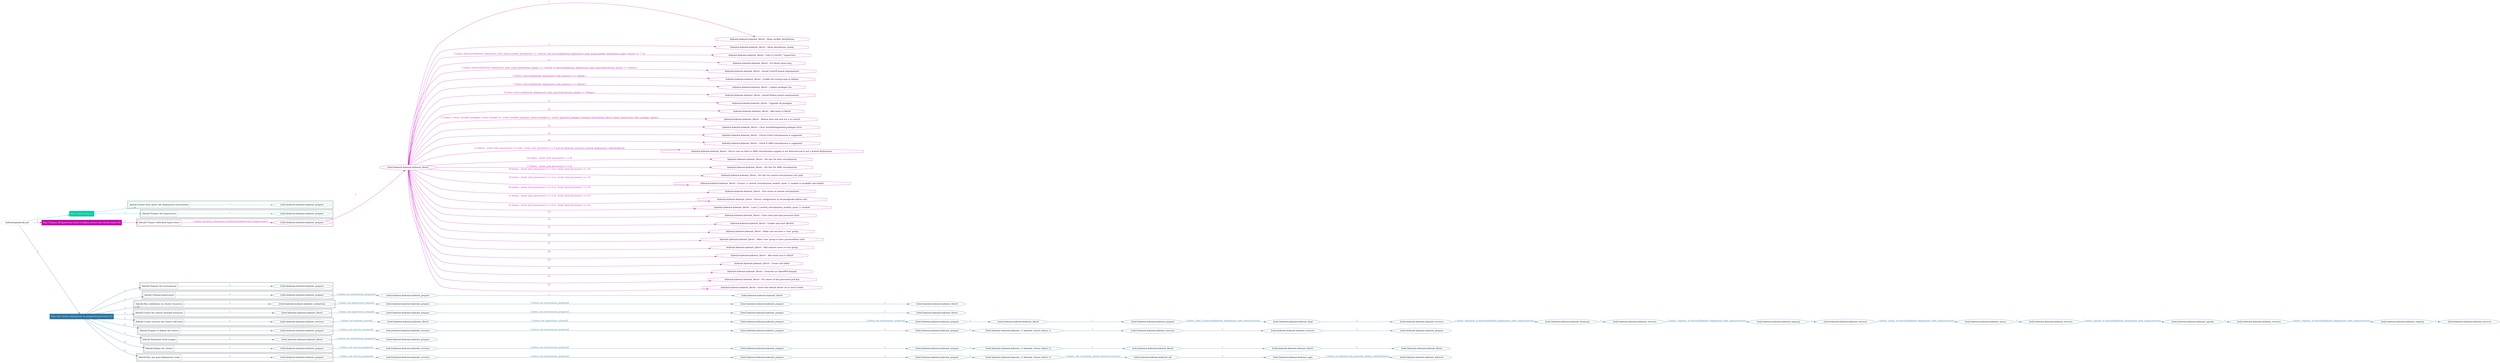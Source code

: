 digraph {
	graph [concentrate=true ordering=in rankdir=LR ratio=fill]
	edge [esep=5 sep=10]
	"kubeinit/playbook.yml" [id=root_node style=dotted]
	play_ecd6582a [label="Play: Initial setup (1)" color="#02caa2" fontcolor="#ffffff" id=play_ecd6582a shape=box style=filled tooltip=localhost]
	"kubeinit/playbook.yml" -> play_ecd6582a [label="1 " color="#02caa2" fontcolor="#02caa2" id=edge_498f0428 labeltooltip="1 " tooltip="1 "]
	subgraph "kubeinit.kubeinit.kubeinit_prepare" {
		role_a07e20be [label="[role] kubeinit.kubeinit.kubeinit_prepare" color="#02caa2" id=role_a07e20be tooltip="kubeinit.kubeinit.kubeinit_prepare"]
	}
	subgraph "kubeinit.kubeinit.kubeinit_prepare" {
		role_dff1f055 [label="[role] kubeinit.kubeinit.kubeinit_prepare" color="#02caa2" id=role_dff1f055 tooltip="kubeinit.kubeinit.kubeinit_prepare"]
	}
	subgraph "Play: Initial setup (1)" {
		play_ecd6582a -> block_3f8a99ac [label=1 color="#02caa2" fontcolor="#02caa2" id=edge_fc03496a labeltooltip=1 tooltip=1]
		subgraph cluster_block_3f8a99ac {
			block_3f8a99ac [label="[block] Gather facts about the deployment environment" color="#02caa2" id=block_3f8a99ac labeltooltip="Gather facts about the deployment environment" shape=box tooltip="Gather facts about the deployment environment"]
			block_3f8a99ac -> role_a07e20be [label="1 " color="#02caa2" fontcolor="#02caa2" id=edge_15f8206c labeltooltip="1 " tooltip="1 "]
		}
		play_ecd6582a -> block_df523a00 [label=2 color="#02caa2" fontcolor="#02caa2" id=edge_c6b39811 labeltooltip=2 tooltip=2]
		subgraph cluster_block_df523a00 {
			block_df523a00 [label="[block] Prepare the hypervisors" color="#02caa2" id=block_df523a00 labeltooltip="Prepare the hypervisors" shape=box tooltip="Prepare the hypervisors"]
			block_df523a00 -> role_dff1f055 [label="1 " color="#02caa2" fontcolor="#02caa2" id=edge_85790bb1 labeltooltip="1 " tooltip="1 "]
		}
	}
	play_6b5c90da [label="Play: Prepare all hypervisor hosts to deploy service and cluster nodes (0)" color="#c408b2" fontcolor="#ffffff" id=play_6b5c90da shape=box style=filled tooltip="Play: Prepare all hypervisor hosts to deploy service and cluster nodes (0)"]
	"kubeinit/playbook.yml" -> play_6b5c90da [label="2 " color="#c408b2" fontcolor="#c408b2" id=edge_7db122be labeltooltip="2 " tooltip="2 "]
	subgraph "kubeinit.kubeinit.kubeinit_libvirt" {
		role_b69ad43a [label="[role] kubeinit.kubeinit.kubeinit_libvirt" color="#c408b2" id=role_b69ad43a tooltip="kubeinit.kubeinit.kubeinit_libvirt"]
		task_2d3e6107 [label="kubeinit.kubeinit.kubeinit_libvirt : Show ansible_distribution" color="#c408b2" id=task_2d3e6107 shape=octagon tooltip="kubeinit.kubeinit.kubeinit_libvirt : Show ansible_distribution"]
		role_b69ad43a -> task_2d3e6107 [label="1 " color="#c408b2" fontcolor="#c408b2" id=edge_6e46e507 labeltooltip="1 " tooltip="1 "]
		task_ac2971de [label="kubeinit.kubeinit.kubeinit_libvirt : Show distribution_family" color="#c408b2" id=task_ac2971de shape=octagon tooltip="kubeinit.kubeinit.kubeinit_libvirt : Show distribution_family"]
		role_b69ad43a -> task_ac2971de [label="2 " color="#c408b2" fontcolor="#c408b2" id=edge_33616b7f labeltooltip="2 " tooltip="2 "]
		task_7af5d6c5 [label="kubeinit.kubeinit.kubeinit_libvirt : Fails if CentOS 7 hypervisor" color="#c408b2" id=task_7af5d6c5 shape=octagon tooltip="kubeinit.kubeinit.kubeinit_libvirt : Fails if CentOS 7 hypervisor"]
		role_b69ad43a -> task_7af5d6c5 [label="3 [when: (hostvars[kubeinit_deployment_node_name].ansible_distribution == 'CentOS' and hostvars[kubeinit_deployment_node_name].ansible_distribution_major_version == \"7\")]" color="#c408b2" fontcolor="#c408b2" id=edge_7bbdee5c labeltooltip="3 [when: (hostvars[kubeinit_deployment_node_name].ansible_distribution == 'CentOS' and hostvars[kubeinit_deployment_node_name].ansible_distribution_major_version == \"7\")]" tooltip="3 [when: (hostvars[kubeinit_deployment_node_name].ansible_distribution == 'CentOS' and hostvars[kubeinit_deployment_node_name].ansible_distribution_major_version == \"7\")]"]
		task_f786b6f1 [label="kubeinit.kubeinit.kubeinit_libvirt : Fix libvirt qemu bug" color="#c408b2" id=task_f786b6f1 shape=octagon tooltip="kubeinit.kubeinit.kubeinit_libvirt : Fix libvirt qemu bug"]
		role_b69ad43a -> task_f786b6f1 [label="4 " color="#c408b2" fontcolor="#c408b2" id=edge_35afb522 labeltooltip="4 " tooltip="4 "]
		task_8b69581a [label="kubeinit.kubeinit.kubeinit_libvirt : Install CentOS based requirements" color="#c408b2" id=task_8b69581a shape=octagon tooltip="kubeinit.kubeinit.kubeinit_libvirt : Install CentOS based requirements"]
		role_b69ad43a -> task_8b69581a [label="5 [when: hostvars[kubeinit_deployment_node_name].distribution_family == 'CentOS' or hostvars[kubeinit_deployment_node_name].distribution_family == 'Fedora']" color="#c408b2" fontcolor="#c408b2" id=edge_30f8754a labeltooltip="5 [when: hostvars[kubeinit_deployment_node_name].distribution_family == 'CentOS' or hostvars[kubeinit_deployment_node_name].distribution_family == 'Fedora']" tooltip="5 [when: hostvars[kubeinit_deployment_node_name].distribution_family == 'CentOS' or hostvars[kubeinit_deployment_node_name].distribution_family == 'Fedora']"]
		task_cbe90ebb [label="kubeinit.kubeinit.kubeinit_libvirt : Enable the testing repo in Debian" color="#c408b2" id=task_cbe90ebb shape=octagon tooltip="kubeinit.kubeinit.kubeinit_libvirt : Enable the testing repo in Debian"]
		role_b69ad43a -> task_cbe90ebb [label="6 [when: hostvars[kubeinit_deployment_node_name].os == 'debian']" color="#c408b2" fontcolor="#c408b2" id=edge_1d781283 labeltooltip="6 [when: hostvars[kubeinit_deployment_node_name].os == 'debian']" tooltip="6 [when: hostvars[kubeinit_deployment_node_name].os == 'debian']"]
		task_8221df62 [label="kubeinit.kubeinit.kubeinit_libvirt : Update packages list" color="#c408b2" id=task_8221df62 shape=octagon tooltip="kubeinit.kubeinit.kubeinit_libvirt : Update packages list"]
		role_b69ad43a -> task_8221df62 [label="7 [when: hostvars[kubeinit_deployment_node_name].os == 'debian']" color="#c408b2" fontcolor="#c408b2" id=edge_1c825512 labeltooltip="7 [when: hostvars[kubeinit_deployment_node_name].os == 'debian']" tooltip="7 [when: hostvars[kubeinit_deployment_node_name].os == 'debian']"]
		task_fb4fd5da [label="kubeinit.kubeinit.kubeinit_libvirt : Install Debian based requirements" color="#c408b2" id=task_fb4fd5da shape=octagon tooltip="kubeinit.kubeinit.kubeinit_libvirt : Install Debian based requirements"]
		role_b69ad43a -> task_fb4fd5da [label="8 [when: hostvars[kubeinit_deployment_node_name].distribution_family == 'Debian']" color="#c408b2" fontcolor="#c408b2" id=edge_2de2612e labeltooltip="8 [when: hostvars[kubeinit_deployment_node_name].distribution_family == 'Debian']" tooltip="8 [when: hostvars[kubeinit_deployment_node_name].distribution_family == 'Debian']"]
		task_a6418ac2 [label="kubeinit.kubeinit.kubeinit_libvirt : Upgrade all packages" color="#c408b2" id=task_a6418ac2 shape=octagon tooltip="kubeinit.kubeinit.kubeinit_libvirt : Upgrade all packages"]
		role_b69ad43a -> task_a6418ac2 [label="9 " color="#c408b2" fontcolor="#c408b2" id=edge_8750dff0 labeltooltip="9 " tooltip="9 "]
		task_557789b0 [label="kubeinit.kubeinit.kubeinit_libvirt : Add users to libvirt" color="#c408b2" id=task_557789b0 shape=octagon tooltip="kubeinit.kubeinit.kubeinit_libvirt : Add users to libvirt"]
		role_b69ad43a -> task_557789b0 [label="10 " color="#c408b2" fontcolor="#c408b2" id=edge_313cb991 labeltooltip="10 " tooltip="10 "]
		task_78228b5f [label="kubeinit.kubeinit.kubeinit_libvirt : Reboot host and wait for it to restart" color="#c408b2" id=task_78228b5f shape=octagon tooltip="kubeinit.kubeinit.kubeinit_libvirt : Reboot host and wait for it to restart"]
		role_b69ad43a -> task_78228b5f [label="11 [when: (_result_installed_packages_centos.changed or _result_installed_packages_debian.changed or _result_upgraded_packages.changed) and kubeinit_libvirt_reboot_hypervisors_after_package_update]" color="#c408b2" fontcolor="#c408b2" id=edge_57d0256b labeltooltip="11 [when: (_result_installed_packages_centos.changed or _result_installed_packages_debian.changed or _result_upgraded_packages.changed) and kubeinit_libvirt_reboot_hypervisors_after_package_update]" tooltip="11 [when: (_result_installed_packages_centos.changed or _result_installed_packages_debian.changed or _result_upgraded_packages.changed) and kubeinit_libvirt_reboot_hypervisors_after_package_update]"]
		task_5795187e [label="kubeinit.kubeinit.kubeinit_libvirt : Clear installed/upgraded packages facts" color="#c408b2" id=task_5795187e shape=octagon tooltip="kubeinit.kubeinit.kubeinit_libvirt : Clear installed/upgraded packages facts"]
		role_b69ad43a -> task_5795187e [label="12 " color="#c408b2" fontcolor="#c408b2" id=edge_5f07d525 labeltooltip="12 " tooltip="12 "]
		task_239a271b [label="kubeinit.kubeinit.kubeinit_libvirt : Check if Intel virtualization is supported" color="#c408b2" id=task_239a271b shape=octagon tooltip="kubeinit.kubeinit.kubeinit_libvirt : Check if Intel virtualization is supported"]
		role_b69ad43a -> task_239a271b [label="13 " color="#c408b2" fontcolor="#c408b2" id=edge_5e332b38 labeltooltip="13 " tooltip="13 "]
		task_4f969cd2 [label="kubeinit.kubeinit.kubeinit_libvirt : Check if AMD virtualization is supported" color="#c408b2" id=task_4f969cd2 shape=octagon tooltip="kubeinit.kubeinit.kubeinit_libvirt : Check if AMD virtualization is supported"]
		role_b69ad43a -> task_4f969cd2 [label="14 " color="#c408b2" fontcolor="#c408b2" id=edge_d478982f labeltooltip="14 " tooltip="14 "]
		task_dd29c144 [label="kubeinit.kubeinit.kubeinit_libvirt : Fail in case no Intel or AMD virtualization support is not detected and is not a hosted deployment." color="#c408b2" id=task_dd29c144 shape=octagon tooltip="kubeinit.kubeinit.kubeinit_libvirt : Fail in case no Intel or AMD virtualization support is not detected and is not a hosted deployment."]
		role_b69ad43a -> task_dd29c144 [label="15 [when: _result_intel_processor.rc != 0 and _result_amd_processor.rc != 0 and not (kubeinit_inventory_hosted_deployment | default(false))]" color="#c408b2" fontcolor="#c408b2" id=edge_591e7c3a labeltooltip="15 [when: _result_intel_processor.rc != 0 and _result_amd_processor.rc != 0 and not (kubeinit_inventory_hosted_deployment | default(false))]" tooltip="15 [when: _result_intel_processor.rc != 0 and _result_amd_processor.rc != 0 and not (kubeinit_inventory_hosted_deployment | default(false))]"]
		task_23a98b07 [label="kubeinit.kubeinit.kubeinit_libvirt : Set fact for Intel virtualization" color="#c408b2" id=task_23a98b07 shape=octagon tooltip="kubeinit.kubeinit.kubeinit_libvirt : Set fact for Intel virtualization"]
		role_b69ad43a -> task_23a98b07 [label="16 [when: _result_intel_processor.rc == 0]" color="#c408b2" fontcolor="#c408b2" id=edge_60312025 labeltooltip="16 [when: _result_intel_processor.rc == 0]" tooltip="16 [when: _result_intel_processor.rc == 0]"]
		task_bfaf4575 [label="kubeinit.kubeinit.kubeinit_libvirt : Set fact for AMD virtualization" color="#c408b2" id=task_bfaf4575 shape=octagon tooltip="kubeinit.kubeinit.kubeinit_libvirt : Set fact for AMD virtualization"]
		role_b69ad43a -> task_bfaf4575 [label="17 [when: _result_amd_processor.rc == 0]" color="#c408b2" fontcolor="#c408b2" id=edge_a3a55f0e labeltooltip="17 [when: _result_amd_processor.rc == 0]" tooltip="17 [when: _result_amd_processor.rc == 0]"]
		task_6d37b9e1 [label="kubeinit.kubeinit.kubeinit_libvirt : Set fact for nested virtualization test path" color="#c408b2" id=task_6d37b9e1 shape=octagon tooltip="kubeinit.kubeinit.kubeinit_libvirt : Set fact for nested virtualization test path"]
		role_b69ad43a -> task_6d37b9e1 [label="18 [when: _result_intel_processor.rc == 0 or _result_amd_processor.rc == 0]" color="#c408b2" fontcolor="#c408b2" id=edge_1ae41d4e labeltooltip="18 [when: _result_intel_processor.rc == 0 or _result_amd_processor.rc == 0]" tooltip="18 [when: _result_intel_processor.rc == 0 or _result_amd_processor.rc == 0]"]
		task_2272d0cb [label="kubeinit.kubeinit.kubeinit_libvirt : Ensure {{ nested_virtualization_module_name }} module is available and loaded" color="#c408b2" id=task_2272d0cb shape=octagon tooltip="kubeinit.kubeinit.kubeinit_libvirt : Ensure {{ nested_virtualization_module_name }} module is available and loaded"]
		role_b69ad43a -> task_2272d0cb [label="19 [when: _result_intel_processor.rc == 0 or _result_amd_processor.rc == 0]" color="#c408b2" fontcolor="#c408b2" id=edge_edfcb010 labeltooltip="19 [when: _result_intel_processor.rc == 0 or _result_amd_processor.rc == 0]" tooltip="19 [when: _result_intel_processor.rc == 0 or _result_amd_processor.rc == 0]"]
		task_7cee14c4 [label="kubeinit.kubeinit.kubeinit_libvirt : Test status of nested virtualization" color="#c408b2" id=task_7cee14c4 shape=octagon tooltip="kubeinit.kubeinit.kubeinit_libvirt : Test status of nested virtualization"]
		role_b69ad43a -> task_7cee14c4 [label="20 [when: _result_intel_processor.rc == 0 or _result_amd_processor.rc == 0]" color="#c408b2" fontcolor="#c408b2" id=edge_cab71718 labeltooltip="20 [when: _result_intel_processor.rc == 0 or _result_amd_processor.rc == 0]" tooltip="20 [when: _result_intel_processor.rc == 0 or _result_amd_processor.rc == 0]"]
		task_d8f74d01 [label="kubeinit.kubeinit.kubeinit_libvirt : Persist configuration in /etc/modprobe.d/kvm.conf" color="#c408b2" id=task_d8f74d01 shape=octagon tooltip="kubeinit.kubeinit.kubeinit_libvirt : Persist configuration in /etc/modprobe.d/kvm.conf"]
		role_b69ad43a -> task_d8f74d01 [label="21 [when: _result_intel_processor.rc == 0 or _result_amd_processor.rc == 0]" color="#c408b2" fontcolor="#c408b2" id=edge_6d8a24e1 labeltooltip="21 [when: _result_intel_processor.rc == 0 or _result_amd_processor.rc == 0]" tooltip="21 [when: _result_intel_processor.rc == 0 or _result_amd_processor.rc == 0]"]
		task_ea16e473 [label="kubeinit.kubeinit.kubeinit_libvirt : Load {{ nested_virtualization_module_name }} module" color="#c408b2" id=task_ea16e473 shape=octagon tooltip="kubeinit.kubeinit.kubeinit_libvirt : Load {{ nested_virtualization_module_name }} module"]
		role_b69ad43a -> task_ea16e473 [label="22 [when: _result_intel_processor.rc == 0 or _result_amd_processor.rc == 0]" color="#c408b2" fontcolor="#c408b2" id=edge_dfd08fc4 labeltooltip="22 [when: _result_intel_processor.rc == 0 or _result_amd_processor.rc == 0]" tooltip="22 [when: _result_intel_processor.rc == 0 or _result_amd_processor.rc == 0]"]
		task_fe3c0903 [label="kubeinit.kubeinit.kubeinit_libvirt : Clear intel and amd processor facts" color="#c408b2" id=task_fe3c0903 shape=octagon tooltip="kubeinit.kubeinit.kubeinit_libvirt : Clear intel and amd processor facts"]
		role_b69ad43a -> task_fe3c0903 [label="23 " color="#c408b2" fontcolor="#c408b2" id=edge_f8b421b8 labeltooltip="23 " tooltip="23 "]
		task_a13b4fde [label="kubeinit.kubeinit.kubeinit_libvirt : Enable and start libvirtd" color="#c408b2" id=task_a13b4fde shape=octagon tooltip="kubeinit.kubeinit.kubeinit_libvirt : Enable and start libvirtd"]
		role_b69ad43a -> task_a13b4fde [label="24 " color="#c408b2" fontcolor="#c408b2" id=edge_71d8ddfe labeltooltip="24 " tooltip="24 "]
		task_c46060f6 [label="kubeinit.kubeinit.kubeinit_libvirt : Make sure we have a 'toor' group" color="#c408b2" id=task_c46060f6 shape=octagon tooltip="kubeinit.kubeinit.kubeinit_libvirt : Make sure we have a 'toor' group"]
		role_b69ad43a -> task_c46060f6 [label="25 " color="#c408b2" fontcolor="#c408b2" id=edge_34c2b3b2 labeltooltip="25 " tooltip="25 "]
		task_f80bba5c [label="kubeinit.kubeinit.kubeinit_libvirt : Allow 'toor' group to have passwordless sudo" color="#c408b2" id=task_f80bba5c shape=octagon tooltip="kubeinit.kubeinit.kubeinit_libvirt : Allow 'toor' group to have passwordless sudo"]
		role_b69ad43a -> task_f80bba5c [label="26 " color="#c408b2" fontcolor="#c408b2" id=edge_69d620d9 labeltooltip="26 " tooltip="26 "]
		task_578490e0 [label="kubeinit.kubeinit.kubeinit_libvirt : Add sudoers users to toor group" color="#c408b2" id=task_578490e0 shape=octagon tooltip="kubeinit.kubeinit.kubeinit_libvirt : Add sudoers users to toor group"]
		role_b69ad43a -> task_578490e0 [label="27 " color="#c408b2" fontcolor="#c408b2" id=edge_b9f6f652 labeltooltip="27 " tooltip="27 "]
		task_54544a12 [label="kubeinit.kubeinit.kubeinit_libvirt : Add cloud user to libvirt" color="#c408b2" id=task_54544a12 shape=octagon tooltip="kubeinit.kubeinit.kubeinit_libvirt : Add cloud user to libvirt"]
		role_b69ad43a -> task_54544a12 [label="28 " color="#c408b2" fontcolor="#c408b2" id=edge_1065185d labeltooltip="28 " tooltip="28 "]
		task_d450fb6a [label="kubeinit.kubeinit.kubeinit_libvirt : Create ssh folder" color="#c408b2" id=task_d450fb6a shape=octagon tooltip="kubeinit.kubeinit.kubeinit_libvirt : Create ssh folder"]
		role_b69ad43a -> task_d450fb6a [label="29 " color="#c408b2" fontcolor="#c408b2" id=edge_e817b631 labeltooltip="29 " tooltip="29 "]
		task_eb559af9 [label="kubeinit.kubeinit.kubeinit_libvirt : Generate an OpenSSH keypair" color="#c408b2" id=task_eb559af9 shape=octagon tooltip="kubeinit.kubeinit.kubeinit_libvirt : Generate an OpenSSH keypair"]
		role_b69ad43a -> task_eb559af9 [label="30 " color="#c408b2" fontcolor="#c408b2" id=edge_25579592 labeltooltip="30 " tooltip="30 "]
		task_c8ac6859 [label="kubeinit.kubeinit.kubeinit_libvirt : Fix owner of the generated pub key" color="#c408b2" id=task_c8ac6859 shape=octagon tooltip="kubeinit.kubeinit.kubeinit_libvirt : Fix owner of the generated pub key"]
		role_b69ad43a -> task_c8ac6859 [label="31 " color="#c408b2" fontcolor="#c408b2" id=edge_222eb931 labeltooltip="31 " tooltip="31 "]
		task_4cdfa65c [label="kubeinit.kubeinit.kubeinit_libvirt : Insert the default libvirt uri in user's home" color="#c408b2" id=task_4cdfa65c shape=octagon tooltip="kubeinit.kubeinit.kubeinit_libvirt : Insert the default libvirt uri in user's home"]
		role_b69ad43a -> task_4cdfa65c [label="32 " color="#c408b2" fontcolor="#c408b2" id=edge_d801af5b labeltooltip="32 " tooltip="32 "]
	}
	subgraph "kubeinit.kubeinit.kubeinit_prepare" {
		role_46a26fb4 [label="[role] kubeinit.kubeinit.kubeinit_prepare" color="#c408b2" id=role_46a26fb4 tooltip="kubeinit.kubeinit.kubeinit_prepare"]
		role_46a26fb4 -> role_b69ad43a [label="1 " color="#c408b2" fontcolor="#c408b2" id=edge_da2ccdd1 labeltooltip="1 " tooltip="1 "]
	}
	subgraph "Play: Prepare all hypervisor hosts to deploy service and cluster nodes (0)" {
		play_6b5c90da -> block_cd0ed51b [label=1 color="#c408b2" fontcolor="#c408b2" id=edge_5dc4c54b labeltooltip=1 tooltip=1]
		subgraph cluster_block_cd0ed51b {
			block_cd0ed51b [label="[block] Prepare individual hypervisors" color="#c408b2" id=block_cd0ed51b labeltooltip="Prepare individual hypervisors" shape=box tooltip="Prepare individual hypervisors"]
			block_cd0ed51b -> role_46a26fb4 [label="1 [when: inventory_hostname in hostvars['kubeinit-facts'].hypervisors]" color="#c408b2" fontcolor="#c408b2" id=edge_663bdbab labeltooltip="1 [when: inventory_hostname in hostvars['kubeinit-facts'].hypervisors]" tooltip="1 [when: inventory_hostname in hostvars['kubeinit-facts'].hypervisors]"]
		}
	}
	play_09722797 [label="Play: Run cluster deployment on prepared hypervisors (1)" color="#2b75a1" fontcolor="#ffffff" id=play_09722797 shape=box style=filled tooltip=localhost]
	"kubeinit/playbook.yml" -> play_09722797 [label="3 " color="#2b75a1" fontcolor="#2b75a1" id=edge_db505400 labeltooltip="3 " tooltip="3 "]
	subgraph "kubeinit.kubeinit.kubeinit_prepare" {
		role_adb4a30d [label="[role] kubeinit.kubeinit.kubeinit_prepare" color="#2b75a1" id=role_adb4a30d tooltip="kubeinit.kubeinit.kubeinit_prepare"]
	}
	subgraph "kubeinit.kubeinit.kubeinit_libvirt" {
		role_6b802fdd [label="[role] kubeinit.kubeinit.kubeinit_libvirt" color="#2b75a1" id=role_6b802fdd tooltip="kubeinit.kubeinit.kubeinit_libvirt"]
	}
	subgraph "kubeinit.kubeinit.kubeinit_prepare" {
		role_ab2aeb03 [label="[role] kubeinit.kubeinit.kubeinit_prepare" color="#2b75a1" id=role_ab2aeb03 tooltip="kubeinit.kubeinit.kubeinit_prepare"]
		role_ab2aeb03 -> role_6b802fdd [label="1 " color="#2b75a1" fontcolor="#2b75a1" id=edge_1d13eda8 labeltooltip="1 " tooltip="1 "]
	}
	subgraph "kubeinit.kubeinit.kubeinit_prepare" {
		role_8baae12f [label="[role] kubeinit.kubeinit.kubeinit_prepare" color="#2b75a1" id=role_8baae12f tooltip="kubeinit.kubeinit.kubeinit_prepare"]
		role_8baae12f -> role_ab2aeb03 [label="1 [when: not environment_prepared]" color="#2b75a1" fontcolor="#2b75a1" id=edge_6b5defd0 labeltooltip="1 [when: not environment_prepared]" tooltip="1 [when: not environment_prepared]"]
	}
	subgraph "kubeinit.kubeinit.kubeinit_libvirt" {
		role_c5a966ee [label="[role] kubeinit.kubeinit.kubeinit_libvirt" color="#2b75a1" id=role_c5a966ee tooltip="kubeinit.kubeinit.kubeinit_libvirt"]
	}
	subgraph "kubeinit.kubeinit.kubeinit_prepare" {
		role_aed00e8b [label="[role] kubeinit.kubeinit.kubeinit_prepare" color="#2b75a1" id=role_aed00e8b tooltip="kubeinit.kubeinit.kubeinit_prepare"]
		role_aed00e8b -> role_c5a966ee [label="1 " color="#2b75a1" fontcolor="#2b75a1" id=edge_b4b211fa labeltooltip="1 " tooltip="1 "]
	}
	subgraph "kubeinit.kubeinit.kubeinit_prepare" {
		role_c54cc0bf [label="[role] kubeinit.kubeinit.kubeinit_prepare" color="#2b75a1" id=role_c54cc0bf tooltip="kubeinit.kubeinit.kubeinit_prepare"]
		role_c54cc0bf -> role_aed00e8b [label="1 [when: not environment_prepared]" color="#2b75a1" fontcolor="#2b75a1" id=edge_7b0c3b40 labeltooltip="1 [when: not environment_prepared]" tooltip="1 [when: not environment_prepared]"]
	}
	subgraph "kubeinit.kubeinit.kubeinit_validations" {
		role_393b586a [label="[role] kubeinit.kubeinit.kubeinit_validations" color="#2b75a1" id=role_393b586a tooltip="kubeinit.kubeinit.kubeinit_validations"]
		role_393b586a -> role_c54cc0bf [label="1 [when: not hypervisors_cleaned]" color="#2b75a1" fontcolor="#2b75a1" id=edge_877ff264 labeltooltip="1 [when: not hypervisors_cleaned]" tooltip="1 [when: not hypervisors_cleaned]"]
	}
	subgraph "kubeinit.kubeinit.kubeinit_libvirt" {
		role_d1a9911e [label="[role] kubeinit.kubeinit.kubeinit_libvirt" color="#2b75a1" id=role_d1a9911e tooltip="kubeinit.kubeinit.kubeinit_libvirt"]
	}
	subgraph "kubeinit.kubeinit.kubeinit_prepare" {
		role_5abc3ddf [label="[role] kubeinit.kubeinit.kubeinit_prepare" color="#2b75a1" id=role_5abc3ddf tooltip="kubeinit.kubeinit.kubeinit_prepare"]
		role_5abc3ddf -> role_d1a9911e [label="1 " color="#2b75a1" fontcolor="#2b75a1" id=edge_b46e7bfe labeltooltip="1 " tooltip="1 "]
	}
	subgraph "kubeinit.kubeinit.kubeinit_prepare" {
		role_01a08628 [label="[role] kubeinit.kubeinit.kubeinit_prepare" color="#2b75a1" id=role_01a08628 tooltip="kubeinit.kubeinit.kubeinit_prepare"]
		role_01a08628 -> role_5abc3ddf [label="1 [when: not environment_prepared]" color="#2b75a1" fontcolor="#2b75a1" id=edge_925dba0b labeltooltip="1 [when: not environment_prepared]" tooltip="1 [when: not environment_prepared]"]
	}
	subgraph "kubeinit.kubeinit.kubeinit_libvirt" {
		role_107f6792 [label="[role] kubeinit.kubeinit.kubeinit_libvirt" color="#2b75a1" id=role_107f6792 tooltip="kubeinit.kubeinit.kubeinit_libvirt"]
		role_107f6792 -> role_01a08628 [label="1 [when: not hypervisors_cleaned]" color="#2b75a1" fontcolor="#2b75a1" id=edge_a8f21d7c labeltooltip="1 [when: not hypervisors_cleaned]" tooltip="1 [when: not hypervisors_cleaned]"]
	}
	subgraph "kubeinit.kubeinit.kubeinit_services" {
		role_2ffa74bd [label="[role] kubeinit.kubeinit.kubeinit_services" color="#2b75a1" id=role_2ffa74bd tooltip="kubeinit.kubeinit.kubeinit_services"]
	}
	subgraph "kubeinit.kubeinit.kubeinit_registry" {
		role_9bd45dab [label="[role] kubeinit.kubeinit.kubeinit_registry" color="#2b75a1" id=role_9bd45dab tooltip="kubeinit.kubeinit.kubeinit_registry"]
		role_9bd45dab -> role_2ffa74bd [label="1 " color="#2b75a1" fontcolor="#2b75a1" id=edge_4e48d847 labeltooltip="1 " tooltip="1 "]
	}
	subgraph "kubeinit.kubeinit.kubeinit_services" {
		role_79f4587a [label="[role] kubeinit.kubeinit.kubeinit_services" color="#2b75a1" id=role_79f4587a tooltip="kubeinit.kubeinit.kubeinit_services"]
		role_79f4587a -> role_9bd45dab [label="1 [when: 'registry' in hostvars[kubeinit_deployment_node_name].services]" color="#2b75a1" fontcolor="#2b75a1" id=edge_e9a5fbf3 labeltooltip="1 [when: 'registry' in hostvars[kubeinit_deployment_node_name].services]" tooltip="1 [when: 'registry' in hostvars[kubeinit_deployment_node_name].services]"]
	}
	subgraph "kubeinit.kubeinit.kubeinit_apache" {
		role_d8f11ea8 [label="[role] kubeinit.kubeinit.kubeinit_apache" color="#2b75a1" id=role_d8f11ea8 tooltip="kubeinit.kubeinit.kubeinit_apache"]
		role_d8f11ea8 -> role_79f4587a [label="1 " color="#2b75a1" fontcolor="#2b75a1" id=edge_5b98495a labeltooltip="1 " tooltip="1 "]
	}
	subgraph "kubeinit.kubeinit.kubeinit_services" {
		role_363869c2 [label="[role] kubeinit.kubeinit.kubeinit_services" color="#2b75a1" id=role_363869c2 tooltip="kubeinit.kubeinit.kubeinit_services"]
		role_363869c2 -> role_d8f11ea8 [label="1 [when: 'apache' in hostvars[kubeinit_deployment_node_name].services]" color="#2b75a1" fontcolor="#2b75a1" id=edge_74d6e012 labeltooltip="1 [when: 'apache' in hostvars[kubeinit_deployment_node_name].services]" tooltip="1 [when: 'apache' in hostvars[kubeinit_deployment_node_name].services]"]
	}
	subgraph "kubeinit.kubeinit.kubeinit_nexus" {
		role_7b961f36 [label="[role] kubeinit.kubeinit.kubeinit_nexus" color="#2b75a1" id=role_7b961f36 tooltip="kubeinit.kubeinit.kubeinit_nexus"]
		role_7b961f36 -> role_363869c2 [label="1 " color="#2b75a1" fontcolor="#2b75a1" id=edge_2dc47052 labeltooltip="1 " tooltip="1 "]
	}
	subgraph "kubeinit.kubeinit.kubeinit_services" {
		role_3a83e933 [label="[role] kubeinit.kubeinit.kubeinit_services" color="#2b75a1" id=role_3a83e933 tooltip="kubeinit.kubeinit.kubeinit_services"]
		role_3a83e933 -> role_7b961f36 [label="1 [when: 'nexus' in hostvars[kubeinit_deployment_node_name].services]" color="#2b75a1" fontcolor="#2b75a1" id=edge_f0845fa7 labeltooltip="1 [when: 'nexus' in hostvars[kubeinit_deployment_node_name].services]" tooltip="1 [when: 'nexus' in hostvars[kubeinit_deployment_node_name].services]"]
	}
	subgraph "kubeinit.kubeinit.kubeinit_haproxy" {
		role_a9f62db3 [label="[role] kubeinit.kubeinit.kubeinit_haproxy" color="#2b75a1" id=role_a9f62db3 tooltip="kubeinit.kubeinit.kubeinit_haproxy"]
		role_a9f62db3 -> role_3a83e933 [label="1 " color="#2b75a1" fontcolor="#2b75a1" id=edge_7199175c labeltooltip="1 " tooltip="1 "]
	}
	subgraph "kubeinit.kubeinit.kubeinit_services" {
		role_31ece466 [label="[role] kubeinit.kubeinit.kubeinit_services" color="#2b75a1" id=role_31ece466 tooltip="kubeinit.kubeinit.kubeinit_services"]
		role_31ece466 -> role_a9f62db3 [label="1 [when: 'haproxy' in hostvars[kubeinit_deployment_node_name].services]" color="#2b75a1" fontcolor="#2b75a1" id=edge_27e8c245 labeltooltip="1 [when: 'haproxy' in hostvars[kubeinit_deployment_node_name].services]" tooltip="1 [when: 'haproxy' in hostvars[kubeinit_deployment_node_name].services]"]
	}
	subgraph "kubeinit.kubeinit.kubeinit_dnsmasq" {
		role_f23b971e [label="[role] kubeinit.kubeinit.kubeinit_dnsmasq" color="#2b75a1" id=role_f23b971e tooltip="kubeinit.kubeinit.kubeinit_dnsmasq"]
		role_f23b971e -> role_31ece466 [label="1 " color="#2b75a1" fontcolor="#2b75a1" id=edge_1cc6454a labeltooltip="1 " tooltip="1 "]
	}
	subgraph "kubeinit.kubeinit.kubeinit_services" {
		role_88b181e5 [label="[role] kubeinit.kubeinit.kubeinit_services" color="#2b75a1" id=role_88b181e5 tooltip="kubeinit.kubeinit.kubeinit_services"]
		role_88b181e5 -> role_f23b971e [label="1 [when: 'dnsmasq' in hostvars[kubeinit_deployment_node_name].services]" color="#2b75a1" fontcolor="#2b75a1" id=edge_0a12e997 labeltooltip="1 [when: 'dnsmasq' in hostvars[kubeinit_deployment_node_name].services]" tooltip="1 [when: 'dnsmasq' in hostvars[kubeinit_deployment_node_name].services]"]
	}
	subgraph "kubeinit.kubeinit.kubeinit_bind" {
		role_1ae4caef [label="[role] kubeinit.kubeinit.kubeinit_bind" color="#2b75a1" id=role_1ae4caef tooltip="kubeinit.kubeinit.kubeinit_bind"]
		role_1ae4caef -> role_88b181e5 [label="1 " color="#2b75a1" fontcolor="#2b75a1" id=edge_b2ad1878 labeltooltip="1 " tooltip="1 "]
	}
	subgraph "kubeinit.kubeinit.kubeinit_prepare" {
		role_05e5442a [label="[role] kubeinit.kubeinit.kubeinit_prepare" color="#2b75a1" id=role_05e5442a tooltip="kubeinit.kubeinit.kubeinit_prepare"]
		role_05e5442a -> role_1ae4caef [label="1 [when: 'bind' in hostvars[kubeinit_deployment_node_name].services]" color="#2b75a1" fontcolor="#2b75a1" id=edge_e8f1015b labeltooltip="1 [when: 'bind' in hostvars[kubeinit_deployment_node_name].services]" tooltip="1 [when: 'bind' in hostvars[kubeinit_deployment_node_name].services]"]
	}
	subgraph "kubeinit.kubeinit.kubeinit_libvirt" {
		role_b54a0690 [label="[role] kubeinit.kubeinit.kubeinit_libvirt" color="#2b75a1" id=role_b54a0690 tooltip="kubeinit.kubeinit.kubeinit_libvirt"]
		role_b54a0690 -> role_05e5442a [label="1 " color="#2b75a1" fontcolor="#2b75a1" id=edge_d789e3bf labeltooltip="1 " tooltip="1 "]
	}
	subgraph "kubeinit.kubeinit.kubeinit_prepare" {
		role_a94f3124 [label="[role] kubeinit.kubeinit.kubeinit_prepare" color="#2b75a1" id=role_a94f3124 tooltip="kubeinit.kubeinit.kubeinit_prepare"]
		role_a94f3124 -> role_b54a0690 [label="1 " color="#2b75a1" fontcolor="#2b75a1" id=edge_7fd8990f labeltooltip="1 " tooltip="1 "]
	}
	subgraph "kubeinit.kubeinit.kubeinit_prepare" {
		role_6e285796 [label="[role] kubeinit.kubeinit.kubeinit_prepare" color="#2b75a1" id=role_6e285796 tooltip="kubeinit.kubeinit.kubeinit_prepare"]
		role_6e285796 -> role_a94f3124 [label="1 [when: not environment_prepared]" color="#2b75a1" fontcolor="#2b75a1" id=edge_69998c68 labeltooltip="1 [when: not environment_prepared]" tooltip="1 [when: not environment_prepared]"]
	}
	subgraph "kubeinit.kubeinit.kubeinit_libvirt" {
		role_c4a71ace [label="[role] kubeinit.kubeinit.kubeinit_libvirt" color="#2b75a1" id=role_c4a71ace tooltip="kubeinit.kubeinit.kubeinit_libvirt"]
		role_c4a71ace -> role_6e285796 [label="1 [when: not hypervisors_cleaned]" color="#2b75a1" fontcolor="#2b75a1" id=edge_9c6a106d labeltooltip="1 [when: not hypervisors_cleaned]" tooltip="1 [when: not hypervisors_cleaned]"]
	}
	subgraph "kubeinit.kubeinit.kubeinit_services" {
		role_9e9fc717 [label="[role] kubeinit.kubeinit.kubeinit_services" color="#2b75a1" id=role_9e9fc717 tooltip="kubeinit.kubeinit.kubeinit_services"]
		role_9e9fc717 -> role_c4a71ace [label="1 [when: not network_created]" color="#2b75a1" fontcolor="#2b75a1" id=edge_6ec06a9e labeltooltip="1 [when: not network_created]" tooltip="1 [when: not network_created]"]
	}
	subgraph "kubeinit.kubeinit.kubeinit_prepare" {
		role_1d7271bb [label="[role] kubeinit.kubeinit.kubeinit_prepare" color="#2b75a1" id=role_1d7271bb tooltip="kubeinit.kubeinit.kubeinit_prepare"]
	}
	subgraph "kubeinit.kubeinit.kubeinit_services" {
		role_889d1efc [label="[role] kubeinit.kubeinit.kubeinit_services" color="#2b75a1" id=role_889d1efc tooltip="kubeinit.kubeinit.kubeinit_services"]
		role_889d1efc -> role_1d7271bb [label="1 " color="#2b75a1" fontcolor="#2b75a1" id=edge_61f0be1e labeltooltip="1 " tooltip="1 "]
	}
	subgraph "kubeinit.kubeinit.kubeinit_services" {
		role_d6d074a2 [label="[role] kubeinit.kubeinit.kubeinit_services" color="#2b75a1" id=role_d6d074a2 tooltip="kubeinit.kubeinit.kubeinit_services"]
		role_d6d074a2 -> role_889d1efc [label="1 " color="#2b75a1" fontcolor="#2b75a1" id=edge_3df1d8ae labeltooltip="1 " tooltip="1 "]
	}
	subgraph "kubeinit.kubeinit.kubeinit_{{ kubeinit_cluster_distro }}" {
		role_3fc64e0c [label="[role] kubeinit.kubeinit.kubeinit_{{ kubeinit_cluster_distro }}" color="#2b75a1" id=role_3fc64e0c tooltip="kubeinit.kubeinit.kubeinit_{{ kubeinit_cluster_distro }}"]
		role_3fc64e0c -> role_d6d074a2 [label="1 " color="#2b75a1" fontcolor="#2b75a1" id=edge_473557af labeltooltip="1 " tooltip="1 "]
	}
	subgraph "kubeinit.kubeinit.kubeinit_prepare" {
		role_c0b76fa9 [label="[role] kubeinit.kubeinit.kubeinit_prepare" color="#2b75a1" id=role_c0b76fa9 tooltip="kubeinit.kubeinit.kubeinit_prepare"]
		role_c0b76fa9 -> role_3fc64e0c [label="1 " color="#2b75a1" fontcolor="#2b75a1" id=edge_cd40cf05 labeltooltip="1 " tooltip="1 "]
	}
	subgraph "kubeinit.kubeinit.kubeinit_prepare" {
		role_2bc1af37 [label="[role] kubeinit.kubeinit.kubeinit_prepare" color="#2b75a1" id=role_2bc1af37 tooltip="kubeinit.kubeinit.kubeinit_prepare"]
		role_2bc1af37 -> role_c0b76fa9 [label="1 " color="#2b75a1" fontcolor="#2b75a1" id=edge_bf392743 labeltooltip="1 " tooltip="1 "]
	}
	subgraph "kubeinit.kubeinit.kubeinit_services" {
		role_6a601002 [label="[role] kubeinit.kubeinit.kubeinit_services" color="#2b75a1" id=role_6a601002 tooltip="kubeinit.kubeinit.kubeinit_services"]
		role_6a601002 -> role_2bc1af37 [label="1 [when: not environment_prepared]" color="#2b75a1" fontcolor="#2b75a1" id=edge_e8e8bfa1 labeltooltip="1 [when: not environment_prepared]" tooltip="1 [when: not environment_prepared]"]
	}
	subgraph "kubeinit.kubeinit.kubeinit_prepare" {
		role_078783b1 [label="[role] kubeinit.kubeinit.kubeinit_prepare" color="#2b75a1" id=role_078783b1 tooltip="kubeinit.kubeinit.kubeinit_prepare"]
		role_078783b1 -> role_6a601002 [label="1 [when: not services_prepared]" color="#2b75a1" fontcolor="#2b75a1" id=edge_e29bc8dc labeltooltip="1 [when: not services_prepared]" tooltip="1 [when: not services_prepared]"]
	}
	subgraph "kubeinit.kubeinit.kubeinit_prepare" {
		role_571dc8de [label="[role] kubeinit.kubeinit.kubeinit_prepare" color="#2b75a1" id=role_571dc8de tooltip="kubeinit.kubeinit.kubeinit_prepare"]
	}
	subgraph "kubeinit.kubeinit.kubeinit_libvirt" {
		role_568465a6 [label="[role] kubeinit.kubeinit.kubeinit_libvirt" color="#2b75a1" id=role_568465a6 tooltip="kubeinit.kubeinit.kubeinit_libvirt"]
		role_568465a6 -> role_571dc8de [label="1 [when: not environment_prepared]" color="#2b75a1" fontcolor="#2b75a1" id=edge_a1034ea4 labeltooltip="1 [when: not environment_prepared]" tooltip="1 [when: not environment_prepared]"]
	}
	subgraph "kubeinit.kubeinit.kubeinit_libvirt" {
		role_60d11850 [label="[role] kubeinit.kubeinit.kubeinit_libvirt" color="#2b75a1" id=role_60d11850 tooltip="kubeinit.kubeinit.kubeinit_libvirt"]
	}
	subgraph "kubeinit.kubeinit.kubeinit_libvirt" {
		role_01290abc [label="[role] kubeinit.kubeinit.kubeinit_libvirt" color="#2b75a1" id=role_01290abc tooltip="kubeinit.kubeinit.kubeinit_libvirt"]
		role_01290abc -> role_60d11850 [label="1 " color="#2b75a1" fontcolor="#2b75a1" id=edge_f0f2b557 labeltooltip="1 " tooltip="1 "]
	}
	subgraph "kubeinit.kubeinit.kubeinit_libvirt" {
		role_0c115f4f [label="[role] kubeinit.kubeinit.kubeinit_libvirt" color="#2b75a1" id=role_0c115f4f tooltip="kubeinit.kubeinit.kubeinit_libvirt"]
		role_0c115f4f -> role_01290abc [label="1 " color="#2b75a1" fontcolor="#2b75a1" id=edge_24bf8393 labeltooltip="1 " tooltip="1 "]
	}
	subgraph "kubeinit.kubeinit.kubeinit_{{ kubeinit_cluster_distro }}" {
		role_afe22010 [label="[role] kubeinit.kubeinit.kubeinit_{{ kubeinit_cluster_distro }}" color="#2b75a1" id=role_afe22010 tooltip="kubeinit.kubeinit.kubeinit_{{ kubeinit_cluster_distro }}"]
		role_afe22010 -> role_0c115f4f [label="1 " color="#2b75a1" fontcolor="#2b75a1" id=edge_e80e4954 labeltooltip="1 " tooltip="1 "]
	}
	subgraph "kubeinit.kubeinit.kubeinit_prepare" {
		role_22c2eb61 [label="[role] kubeinit.kubeinit.kubeinit_prepare" color="#2b75a1" id=role_22c2eb61 tooltip="kubeinit.kubeinit.kubeinit_prepare"]
		role_22c2eb61 -> role_afe22010 [label="1 " color="#2b75a1" fontcolor="#2b75a1" id=edge_84ed7b39 labeltooltip="1 " tooltip="1 "]
	}
	subgraph "kubeinit.kubeinit.kubeinit_prepare" {
		role_753d837f [label="[role] kubeinit.kubeinit.kubeinit_prepare" color="#2b75a1" id=role_753d837f tooltip="kubeinit.kubeinit.kubeinit_prepare"]
		role_753d837f -> role_22c2eb61 [label="1 " color="#2b75a1" fontcolor="#2b75a1" id=edge_f56a476e labeltooltip="1 " tooltip="1 "]
	}
	subgraph "kubeinit.kubeinit.kubeinit_services" {
		role_0124bb41 [label="[role] kubeinit.kubeinit.kubeinit_services" color="#2b75a1" id=role_0124bb41 tooltip="kubeinit.kubeinit.kubeinit_services"]
		role_0124bb41 -> role_753d837f [label="1 [when: not environment_prepared]" color="#2b75a1" fontcolor="#2b75a1" id=edge_bfcc6a5a labeltooltip="1 [when: not environment_prepared]" tooltip="1 [when: not environment_prepared]"]
	}
	subgraph "kubeinit.kubeinit.kubeinit_prepare" {
		role_89b337d2 [label="[role] kubeinit.kubeinit.kubeinit_prepare" color="#2b75a1" id=role_89b337d2 tooltip="kubeinit.kubeinit.kubeinit_prepare"]
		role_89b337d2 -> role_0124bb41 [label="1 [when: not services_prepared]" color="#2b75a1" fontcolor="#2b75a1" id=edge_b41e74f9 labeltooltip="1 [when: not services_prepared]" tooltip="1 [when: not services_prepared]"]
	}
	subgraph "kubeinit.kubeinit.kubeinit_kubevirt" {
		role_103600cd [label="[role] kubeinit.kubeinit.kubeinit_kubevirt" color="#2b75a1" id=role_103600cd tooltip="kubeinit.kubeinit.kubeinit_kubevirt"]
	}
	subgraph "kubeinit.kubeinit.kubeinit_apps" {
		role_b9afb5c2 [label="[role] kubeinit.kubeinit.kubeinit_apps" color="#2b75a1" id=role_b9afb5c2 tooltip="kubeinit.kubeinit.kubeinit_apps"]
		role_b9afb5c2 -> role_103600cd [label="1 [when: not kubeinit_okd_openshift_deploy | default(False)]" color="#2b75a1" fontcolor="#2b75a1" id=edge_34cf0125 labeltooltip="1 [when: not kubeinit_okd_openshift_deploy | default(False)]" tooltip="1 [when: not kubeinit_okd_openshift_deploy | default(False)]"]
	}
	subgraph "kubeinit.kubeinit.kubeinit_nfs" {
		role_4a660a21 [label="[role] kubeinit.kubeinit.kubeinit_nfs" color="#2b75a1" id=role_4a660a21 tooltip="kubeinit.kubeinit.kubeinit_nfs"]
		role_4a660a21 -> role_b9afb5c2 [label="1 " color="#2b75a1" fontcolor="#2b75a1" id=edge_95b17e53 labeltooltip="1 " tooltip="1 "]
	}
	subgraph "kubeinit.kubeinit.kubeinit_{{ kubeinit_cluster_distro }}" {
		role_c6f4dd7c [label="[role] kubeinit.kubeinit.kubeinit_{{ kubeinit_cluster_distro }}" color="#2b75a1" id=role_c6f4dd7c tooltip="kubeinit.kubeinit.kubeinit_{{ kubeinit_cluster_distro }}"]
		role_c6f4dd7c -> role_4a660a21 [label="1 [when: 'nfs' in kubeinit_cluster_hostvars.services]" color="#2b75a1" fontcolor="#2b75a1" id=edge_6b1e481f labeltooltip="1 [when: 'nfs' in kubeinit_cluster_hostvars.services]" tooltip="1 [when: 'nfs' in kubeinit_cluster_hostvars.services]"]
	}
	subgraph "kubeinit.kubeinit.kubeinit_prepare" {
		role_1cd71255 [label="[role] kubeinit.kubeinit.kubeinit_prepare" color="#2b75a1" id=role_1cd71255 tooltip="kubeinit.kubeinit.kubeinit_prepare"]
		role_1cd71255 -> role_c6f4dd7c [label="1 " color="#2b75a1" fontcolor="#2b75a1" id=edge_3092806d labeltooltip="1 " tooltip="1 "]
	}
	subgraph "kubeinit.kubeinit.kubeinit_prepare" {
		role_5efdd3c9 [label="[role] kubeinit.kubeinit.kubeinit_prepare" color="#2b75a1" id=role_5efdd3c9 tooltip="kubeinit.kubeinit.kubeinit_prepare"]
		role_5efdd3c9 -> role_1cd71255 [label="1 " color="#2b75a1" fontcolor="#2b75a1" id=edge_18d64946 labeltooltip="1 " tooltip="1 "]
	}
	subgraph "kubeinit.kubeinit.kubeinit_services" {
		role_d0419a7c [label="[role] kubeinit.kubeinit.kubeinit_services" color="#2b75a1" id=role_d0419a7c tooltip="kubeinit.kubeinit.kubeinit_services"]
		role_d0419a7c -> role_5efdd3c9 [label="1 [when: not environment_prepared]" color="#2b75a1" fontcolor="#2b75a1" id=edge_fa806f0c labeltooltip="1 [when: not environment_prepared]" tooltip="1 [when: not environment_prepared]"]
	}
	subgraph "kubeinit.kubeinit.kubeinit_prepare" {
		role_3705f356 [label="[role] kubeinit.kubeinit.kubeinit_prepare" color="#2b75a1" id=role_3705f356 tooltip="kubeinit.kubeinit.kubeinit_prepare"]
		role_3705f356 -> role_d0419a7c [label="1 [when: not services_prepared]" color="#2b75a1" fontcolor="#2b75a1" id=edge_ab4c5a20 labeltooltip="1 [when: not services_prepared]" tooltip="1 [when: not services_prepared]"]
	}
	subgraph "Play: Run cluster deployment on prepared hypervisors (1)" {
		play_09722797 -> block_5c2454a7 [label=1 color="#2b75a1" fontcolor="#2b75a1" id=edge_4b815e39 labeltooltip=1 tooltip=1]
		subgraph cluster_block_5c2454a7 {
			block_5c2454a7 [label="[block] Prepare the environment" color="#2b75a1" id=block_5c2454a7 labeltooltip="Prepare the environment" shape=box tooltip="Prepare the environment"]
			block_5c2454a7 -> role_adb4a30d [label="1 " color="#2b75a1" fontcolor="#2b75a1" id=edge_5aa0fee5 labeltooltip="1 " tooltip="1 "]
		}
		play_09722797 -> block_d57711d2 [label=2 color="#2b75a1" fontcolor="#2b75a1" id=edge_d2c73db8 labeltooltip=2 tooltip=2]
		subgraph cluster_block_d57711d2 {
			block_d57711d2 [label="[block] Cleanup hypervisors" color="#2b75a1" id=block_d57711d2 labeltooltip="Cleanup hypervisors" shape=box tooltip="Cleanup hypervisors"]
			block_d57711d2 -> role_8baae12f [label="1 " color="#2b75a1" fontcolor="#2b75a1" id=edge_773cb7e0 labeltooltip="1 " tooltip="1 "]
		}
		play_09722797 -> block_2adfcfb2 [label=3 color="#2b75a1" fontcolor="#2b75a1" id=edge_334d2dc2 labeltooltip=3 tooltip=3]
		subgraph cluster_block_2adfcfb2 {
			block_2adfcfb2 [label="[block] Run validations on cluster resources" color="#2b75a1" id=block_2adfcfb2 labeltooltip="Run validations on cluster resources" shape=box tooltip="Run validations on cluster resources"]
			block_2adfcfb2 -> role_393b586a [label="1 " color="#2b75a1" fontcolor="#2b75a1" id=edge_9ef486d2 labeltooltip="1 " tooltip="1 "]
		}
		play_09722797 -> block_18078408 [label=4 color="#2b75a1" fontcolor="#2b75a1" id=edge_2b508010 labeltooltip=4 tooltip=4]
		subgraph cluster_block_18078408 {
			block_18078408 [label="[block] Create the cluster network resources" color="#2b75a1" id=block_18078408 labeltooltip="Create the cluster network resources" shape=box tooltip="Create the cluster network resources"]
			block_18078408 -> role_107f6792 [label="1 " color="#2b75a1" fontcolor="#2b75a1" id=edge_c93b1f4f labeltooltip="1 " tooltip="1 "]
		}
		play_09722797 -> block_7f1cb05f [label=5 color="#2b75a1" fontcolor="#2b75a1" id=edge_8dc44a1d labeltooltip=5 tooltip=5]
		subgraph cluster_block_7f1cb05f {
			block_7f1cb05f [label="[block] Create services the cluster will need" color="#2b75a1" id=block_7f1cb05f labeltooltip="Create services the cluster will need" shape=box tooltip="Create services the cluster will need"]
			block_7f1cb05f -> role_9e9fc717 [label="1 " color="#2b75a1" fontcolor="#2b75a1" id=edge_268d49da labeltooltip="1 " tooltip="1 "]
		}
		play_09722797 -> block_1e22b07e [label=6 color="#2b75a1" fontcolor="#2b75a1" id=edge_6f33bfc9 labeltooltip=6 tooltip=6]
		subgraph cluster_block_1e22b07e {
			block_1e22b07e [label="[block] Prepare to deploy the cluster" color="#2b75a1" id=block_1e22b07e labeltooltip="Prepare to deploy the cluster" shape=box tooltip="Prepare to deploy the cluster"]
			block_1e22b07e -> role_078783b1 [label="1 " color="#2b75a1" fontcolor="#2b75a1" id=edge_4315d0b4 labeltooltip="1 " tooltip="1 "]
		}
		play_09722797 -> block_873d2952 [label=7 color="#2b75a1" fontcolor="#2b75a1" id=edge_68eb0b72 labeltooltip=7 tooltip=7]
		subgraph cluster_block_873d2952 {
			block_873d2952 [label="[block] Download cloud images" color="#2b75a1" id=block_873d2952 labeltooltip="Download cloud images" shape=box tooltip="Download cloud images"]
			block_873d2952 -> role_568465a6 [label="1 " color="#2b75a1" fontcolor="#2b75a1" id=edge_374429a5 labeltooltip="1 " tooltip="1 "]
		}
		play_09722797 -> block_87ef0fc6 [label=8 color="#2b75a1" fontcolor="#2b75a1" id=edge_21c6d83d labeltooltip=8 tooltip=8]
		subgraph cluster_block_87ef0fc6 {
			block_87ef0fc6 [label="[block] Deploy the cluster" color="#2b75a1" id=block_87ef0fc6 labeltooltip="Deploy the cluster" shape=box tooltip="Deploy the cluster"]
			block_87ef0fc6 -> role_89b337d2 [label="1 " color="#2b75a1" fontcolor="#2b75a1" id=edge_f4defdec labeltooltip="1 " tooltip="1 "]
		}
		play_09722797 -> block_de2d627f [label=9 color="#2b75a1" fontcolor="#2b75a1" id=edge_dc39808d labeltooltip=9 tooltip=9]
		subgraph cluster_block_de2d627f {
			block_de2d627f [label="[block] Run any post-deployment tasks" color="#2b75a1" id=block_de2d627f labeltooltip="Run any post-deployment tasks" shape=box tooltip="Run any post-deployment tasks"]
			block_de2d627f -> role_3705f356 [label="1 " color="#2b75a1" fontcolor="#2b75a1" id=edge_9d7190d8 labeltooltip="1 " tooltip="1 "]
		}
	}
}
